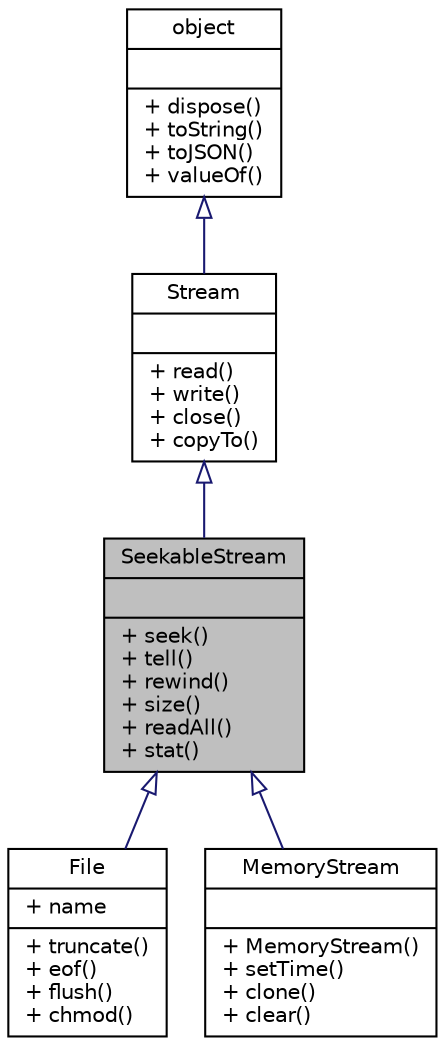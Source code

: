 digraph "SeekableStream"
{
  edge [fontname="Helvetica",fontsize="10",labelfontname="Helvetica",labelfontsize="10"];
  node [fontname="Helvetica",fontsize="10",shape=record];
  Node1 [label="{SeekableStream\n||+ seek()\l+ tell()\l+ rewind()\l+ size()\l+ readAll()\l+ stat()\l}",height=0.2,width=0.4,color="black", fillcolor="grey75", style="filled", fontcolor="black"];
  Node2 -> Node1 [dir="back",color="midnightblue",fontsize="10",style="solid",arrowtail="onormal",fontname="Helvetica"];
  Node2 [label="{Stream\n||+ read()\l+ write()\l+ close()\l+ copyTo()\l}",height=0.2,width=0.4,color="black", fillcolor="white", style="filled",URL="$d4/dc7/interfaceStream.html",tooltip="Stream object for binary data. "];
  Node3 -> Node2 [dir="back",color="midnightblue",fontsize="10",style="solid",arrowtail="onormal",fontname="Helvetica"];
  Node3 [label="{object\n||+ dispose()\l+ toString()\l+ toJSON()\l+ valueOf()\l}",height=0.2,width=0.4,color="black", fillcolor="white", style="filled",URL="$db/d38/interfaceobject.html",tooltip="All objects inherit from this. "];
  Node1 -> Node4 [dir="back",color="midnightblue",fontsize="10",style="solid",arrowtail="onormal",fontname="Helvetica"];
  Node4 [label="{File\n|+ name\l|+ truncate()\l+ eof()\l+ flush()\l+ chmod()\l}",height=0.2,width=0.4,color="black", fillcolor="white", style="filled",URL="$d3/d3a/interfaceFile.html",tooltip="file operands, used to operate the reading and writing of binary files. "];
  Node1 -> Node5 [dir="back",color="midnightblue",fontsize="10",style="solid",arrowtail="onormal",fontname="Helvetica"];
  Node5 [label="{MemoryStream\n||+ MemoryStream()\l+ setTime()\l+ clone()\l+ clear()\l}",height=0.2,width=0.4,color="black", fillcolor="white", style="filled",URL="$d2/d93/interfaceMemoryStream.html",tooltip="Memory stream object. "];
}
